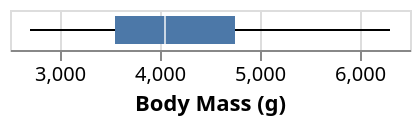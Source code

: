 {"$schema": "https://vega.github.io/schema/vega-lite/v4.json", "description": "A horizontal box plot showing median and lower and upper quartiles of the distribution of body mass of penguins.", "data": {"values": [{"Species": "Adelie", "Island": "Torgersen", "Beak Length (mm)": 39.1, "Beak Depth (mm)": 18.7, "Flipper Length (mm)": 181, "Body Mass (g)": 3750, "Sex": "MALE"}, {"Species": "Adelie", "Island": "Torgersen", "Beak Length (mm)": 39.5, "Beak Depth (mm)": 17.4, "Flipper Length (mm)": 186, "Body Mass (g)": 3800, "Sex": "FEMALE"}, {"Species": "Adelie", "Island": "Torgersen", "Beak Length (mm)": 40.3, "Beak Depth (mm)": 18, "Flipper Length (mm)": 195, "Body Mass (g)": 3250, "Sex": "FEMALE"}, {"Species": "Adelie", "Island": "Torgersen", "Beak Length (mm)": null, "Beak Depth (mm)": null, "Flipper Length (mm)": null, "Body Mass (g)": null, "Sex": null}, {"Species": "Adelie", "Island": "Torgersen", "Beak Length (mm)": 36.7, "Beak Depth (mm)": 19.3, "Flipper Length (mm)": 193, "Body Mass (g)": 3450, "Sex": "FEMALE"}, {"Species": "Adelie", "Island": "Torgersen", "Beak Length (mm)": 39.3, "Beak Depth (mm)": 20.6, "Flipper Length (mm)": 190, "Body Mass (g)": 3650, "Sex": "MALE"}, {"Species": "Adelie", "Island": "Torgersen", "Beak Length (mm)": 38.9, "Beak Depth (mm)": 17.8, "Flipper Length (mm)": 181, "Body Mass (g)": 3625, "Sex": "FEMALE"}, {"Species": "Adelie", "Island": "Torgersen", "Beak Length (mm)": 39.2, "Beak Depth (mm)": 19.6, "Flipper Length (mm)": 195, "Body Mass (g)": 4675, "Sex": "MALE"}, {"Species": "Adelie", "Island": "Torgersen", "Beak Length (mm)": 34.1, "Beak Depth (mm)": 18.1, "Flipper Length (mm)": 193, "Body Mass (g)": 3475, "Sex": null}, {"Species": "Adelie", "Island": "Torgersen", "Beak Length (mm)": 42, "Beak Depth (mm)": 20.2, "Flipper Length (mm)": 190, "Body Mass (g)": 4250, "Sex": null}, {"Species": "Adelie", "Island": "Torgersen", "Beak Length (mm)": 37.8, "Beak Depth (mm)": 17.1, "Flipper Length (mm)": 186, "Body Mass (g)": 3300, "Sex": null}, {"Species": "Adelie", "Island": "Torgersen", "Beak Length (mm)": 37.8, "Beak Depth (mm)": 17.3, "Flipper Length (mm)": 180, "Body Mass (g)": 3700, "Sex": null}, {"Species": "Adelie", "Island": "Torgersen", "Beak Length (mm)": 41.1, "Beak Depth (mm)": 17.6, "Flipper Length (mm)": 182, "Body Mass (g)": 3200, "Sex": "FEMALE"}, {"Species": "Adelie", "Island": "Torgersen", "Beak Length (mm)": 38.6, "Beak Depth (mm)": 21.2, "Flipper Length (mm)": 191, "Body Mass (g)": 3800, "Sex": "MALE"}, {"Species": "Adelie", "Island": "Torgersen", "Beak Length (mm)": 34.6, "Beak Depth (mm)": 21.1, "Flipper Length (mm)": 198, "Body Mass (g)": 4400, "Sex": "MALE"}, {"Species": "Adelie", "Island": "Torgersen", "Beak Length (mm)": 36.6, "Beak Depth (mm)": 17.8, "Flipper Length (mm)": 185, "Body Mass (g)": 3700, "Sex": "FEMALE"}, {"Species": "Adelie", "Island": "Torgersen", "Beak Length (mm)": 38.7, "Beak Depth (mm)": 19, "Flipper Length (mm)": 195, "Body Mass (g)": 3450, "Sex": "FEMALE"}, {"Species": "Adelie", "Island": "Torgersen", "Beak Length (mm)": 42.5, "Beak Depth (mm)": 20.7, "Flipper Length (mm)": 197, "Body Mass (g)": 4500, "Sex": "MALE"}, {"Species": "Adelie", "Island": "Torgersen", "Beak Length (mm)": 34.4, "Beak Depth (mm)": 18.4, "Flipper Length (mm)": 184, "Body Mass (g)": 3325, "Sex": "FEMALE"}, {"Species": "Adelie", "Island": "Torgersen", "Beak Length (mm)": 46, "Beak Depth (mm)": 21.5, "Flipper Length (mm)": 194, "Body Mass (g)": 4200, "Sex": "MALE"}, {"Species": "Adelie", "Island": "Biscoe", "Beak Length (mm)": 37.8, "Beak Depth (mm)": 18.3, "Flipper Length (mm)": 174, "Body Mass (g)": 3400, "Sex": "FEMALE"}, {"Species": "Adelie", "Island": "Biscoe", "Beak Length (mm)": 37.7, "Beak Depth (mm)": 18.7, "Flipper Length (mm)": 180, "Body Mass (g)": 3600, "Sex": "MALE"}, {"Species": "Adelie", "Island": "Biscoe", "Beak Length (mm)": 35.9, "Beak Depth (mm)": 19.2, "Flipper Length (mm)": 189, "Body Mass (g)": 3800, "Sex": "FEMALE"}, {"Species": "Adelie", "Island": "Biscoe", "Beak Length (mm)": 38.2, "Beak Depth (mm)": 18.1, "Flipper Length (mm)": 185, "Body Mass (g)": 3950, "Sex": "MALE"}, {"Species": "Adelie", "Island": "Biscoe", "Beak Length (mm)": 38.8, "Beak Depth (mm)": 17.2, "Flipper Length (mm)": 180, "Body Mass (g)": 3800, "Sex": "MALE"}, {"Species": "Adelie", "Island": "Biscoe", "Beak Length (mm)": 35.3, "Beak Depth (mm)": 18.9, "Flipper Length (mm)": 187, "Body Mass (g)": 3800, "Sex": "FEMALE"}, {"Species": "Adelie", "Island": "Biscoe", "Beak Length (mm)": 40.6, "Beak Depth (mm)": 18.6, "Flipper Length (mm)": 183, "Body Mass (g)": 3550, "Sex": "MALE"}, {"Species": "Adelie", "Island": "Biscoe", "Beak Length (mm)": 40.5, "Beak Depth (mm)": 17.9, "Flipper Length (mm)": 187, "Body Mass (g)": 3200, "Sex": "FEMALE"}, {"Species": "Adelie", "Island": "Biscoe", "Beak Length (mm)": 37.9, "Beak Depth (mm)": 18.6, "Flipper Length (mm)": 172, "Body Mass (g)": 3150, "Sex": "FEMALE"}, {"Species": "Adelie", "Island": "Biscoe", "Beak Length (mm)": 40.5, "Beak Depth (mm)": 18.9, "Flipper Length (mm)": 180, "Body Mass (g)": 3950, "Sex": "MALE"}, {"Species": "Adelie", "Island": "Dream", "Beak Length (mm)": 39.5, "Beak Depth (mm)": 16.7, "Flipper Length (mm)": 178, "Body Mass (g)": 3250, "Sex": "FEMALE"}, {"Species": "Adelie", "Island": "Dream", "Beak Length (mm)": 37.2, "Beak Depth (mm)": 18.1, "Flipper Length (mm)": 178, "Body Mass (g)": 3900, "Sex": "MALE"}, {"Species": "Adelie", "Island": "Dream", "Beak Length (mm)": 39.5, "Beak Depth (mm)": 17.8, "Flipper Length (mm)": 188, "Body Mass (g)": 3300, "Sex": "FEMALE"}, {"Species": "Adelie", "Island": "Dream", "Beak Length (mm)": 40.9, "Beak Depth (mm)": 18.9, "Flipper Length (mm)": 184, "Body Mass (g)": 3900, "Sex": "MALE"}, {"Species": "Adelie", "Island": "Dream", "Beak Length (mm)": 36.4, "Beak Depth (mm)": 17, "Flipper Length (mm)": 195, "Body Mass (g)": 3325, "Sex": "FEMALE"}, {"Species": "Adelie", "Island": "Dream", "Beak Length (mm)": 39.2, "Beak Depth (mm)": 21.1, "Flipper Length (mm)": 196, "Body Mass (g)": 4150, "Sex": "MALE"}, {"Species": "Adelie", "Island": "Dream", "Beak Length (mm)": 38.8, "Beak Depth (mm)": 20, "Flipper Length (mm)": 190, "Body Mass (g)": 3950, "Sex": "MALE"}, {"Species": "Adelie", "Island": "Dream", "Beak Length (mm)": 42.2, "Beak Depth (mm)": 18.5, "Flipper Length (mm)": 180, "Body Mass (g)": 3550, "Sex": "FEMALE"}, {"Species": "Adelie", "Island": "Dream", "Beak Length (mm)": 37.6, "Beak Depth (mm)": 19.3, "Flipper Length (mm)": 181, "Body Mass (g)": 3300, "Sex": "FEMALE"}, {"Species": "Adelie", "Island": "Dream", "Beak Length (mm)": 39.8, "Beak Depth (mm)": 19.1, "Flipper Length (mm)": 184, "Body Mass (g)": 4650, "Sex": "MALE"}, {"Species": "Adelie", "Island": "Dream", "Beak Length (mm)": 36.5, "Beak Depth (mm)": 18, "Flipper Length (mm)": 182, "Body Mass (g)": 3150, "Sex": "FEMALE"}, {"Species": "Adelie", "Island": "Dream", "Beak Length (mm)": 40.8, "Beak Depth (mm)": 18.4, "Flipper Length (mm)": 195, "Body Mass (g)": 3900, "Sex": "MALE"}, {"Species": "Adelie", "Island": "Dream", "Beak Length (mm)": 36, "Beak Depth (mm)": 18.5, "Flipper Length (mm)": 186, "Body Mass (g)": 3100, "Sex": "FEMALE"}, {"Species": "Adelie", "Island": "Dream", "Beak Length (mm)": 44.1, "Beak Depth (mm)": 19.7, "Flipper Length (mm)": 196, "Body Mass (g)": 4400, "Sex": "MALE"}, {"Species": "Adelie", "Island": "Dream", "Beak Length (mm)": 37, "Beak Depth (mm)": 16.9, "Flipper Length (mm)": 185, "Body Mass (g)": 3000, "Sex": "FEMALE"}, {"Species": "Adelie", "Island": "Dream", "Beak Length (mm)": 39.6, "Beak Depth (mm)": 18.8, "Flipper Length (mm)": 190, "Body Mass (g)": 4600, "Sex": "MALE"}, {"Species": "Adelie", "Island": "Dream", "Beak Length (mm)": 41.1, "Beak Depth (mm)": 19, "Flipper Length (mm)": 182, "Body Mass (g)": 3425, "Sex": "MALE"}, {"Species": "Adelie", "Island": "Dream", "Beak Length (mm)": 37.5, "Beak Depth (mm)": 18.9, "Flipper Length (mm)": 179, "Body Mass (g)": 2975, "Sex": null}, {"Species": "Adelie", "Island": "Dream", "Beak Length (mm)": 36, "Beak Depth (mm)": 17.9, "Flipper Length (mm)": 190, "Body Mass (g)": 3450, "Sex": "FEMALE"}, {"Species": "Adelie", "Island": "Dream", "Beak Length (mm)": 42.3, "Beak Depth (mm)": 21.2, "Flipper Length (mm)": 191, "Body Mass (g)": 4150, "Sex": "MALE"}, {"Species": "Adelie", "Island": "Biscoe", "Beak Length (mm)": 39.6, "Beak Depth (mm)": 17.7, "Flipper Length (mm)": 186, "Body Mass (g)": 3500, "Sex": "FEMALE"}, {"Species": "Adelie", "Island": "Biscoe", "Beak Length (mm)": 40.1, "Beak Depth (mm)": 18.9, "Flipper Length (mm)": 188, "Body Mass (g)": 4300, "Sex": "MALE"}, {"Species": "Adelie", "Island": "Biscoe", "Beak Length (mm)": 35, "Beak Depth (mm)": 17.9, "Flipper Length (mm)": 190, "Body Mass (g)": 3450, "Sex": "FEMALE"}, {"Species": "Adelie", "Island": "Biscoe", "Beak Length (mm)": 42, "Beak Depth (mm)": 19.5, "Flipper Length (mm)": 200, "Body Mass (g)": 4050, "Sex": "MALE"}, {"Species": "Adelie", "Island": "Biscoe", "Beak Length (mm)": 34.5, "Beak Depth (mm)": 18.1, "Flipper Length (mm)": 187, "Body Mass (g)": 2900, "Sex": "FEMALE"}, {"Species": "Adelie", "Island": "Biscoe", "Beak Length (mm)": 41.4, "Beak Depth (mm)": 18.6, "Flipper Length (mm)": 191, "Body Mass (g)": 3700, "Sex": "MALE"}, {"Species": "Adelie", "Island": "Biscoe", "Beak Length (mm)": 39, "Beak Depth (mm)": 17.5, "Flipper Length (mm)": 186, "Body Mass (g)": 3550, "Sex": "FEMALE"}, {"Species": "Adelie", "Island": "Biscoe", "Beak Length (mm)": 40.6, "Beak Depth (mm)": 18.8, "Flipper Length (mm)": 193, "Body Mass (g)": 3800, "Sex": "MALE"}, {"Species": "Adelie", "Island": "Biscoe", "Beak Length (mm)": 36.5, "Beak Depth (mm)": 16.6, "Flipper Length (mm)": 181, "Body Mass (g)": 2850, "Sex": "FEMALE"}, {"Species": "Adelie", "Island": "Biscoe", "Beak Length (mm)": 37.6, "Beak Depth (mm)": 19.1, "Flipper Length (mm)": 194, "Body Mass (g)": 3750, "Sex": "MALE"}, {"Species": "Adelie", "Island": "Biscoe", "Beak Length (mm)": 35.7, "Beak Depth (mm)": 16.9, "Flipper Length (mm)": 185, "Body Mass (g)": 3150, "Sex": "FEMALE"}, {"Species": "Adelie", "Island": "Biscoe", "Beak Length (mm)": 41.3, "Beak Depth (mm)": 21.1, "Flipper Length (mm)": 195, "Body Mass (g)": 4400, "Sex": "MALE"}, {"Species": "Adelie", "Island": "Biscoe", "Beak Length (mm)": 37.6, "Beak Depth (mm)": 17, "Flipper Length (mm)": 185, "Body Mass (g)": 3600, "Sex": "FEMALE"}, {"Species": "Adelie", "Island": "Biscoe", "Beak Length (mm)": 41.1, "Beak Depth (mm)": 18.2, "Flipper Length (mm)": 192, "Body Mass (g)": 4050, "Sex": "MALE"}, {"Species": "Adelie", "Island": "Biscoe", "Beak Length (mm)": 36.4, "Beak Depth (mm)": 17.1, "Flipper Length (mm)": 184, "Body Mass (g)": 2850, "Sex": "FEMALE"}, {"Species": "Adelie", "Island": "Biscoe", "Beak Length (mm)": 41.6, "Beak Depth (mm)": 18, "Flipper Length (mm)": 192, "Body Mass (g)": 3950, "Sex": "MALE"}, {"Species": "Adelie", "Island": "Biscoe", "Beak Length (mm)": 35.5, "Beak Depth (mm)": 16.2, "Flipper Length (mm)": 195, "Body Mass (g)": 3350, "Sex": "FEMALE"}, {"Species": "Adelie", "Island": "Biscoe", "Beak Length (mm)": 41.1, "Beak Depth (mm)": 19.1, "Flipper Length (mm)": 188, "Body Mass (g)": 4100, "Sex": "MALE"}, {"Species": "Adelie", "Island": "Torgersen", "Beak Length (mm)": 35.9, "Beak Depth (mm)": 16.6, "Flipper Length (mm)": 190, "Body Mass (g)": 3050, "Sex": "FEMALE"}, {"Species": "Adelie", "Island": "Torgersen", "Beak Length (mm)": 41.8, "Beak Depth (mm)": 19.4, "Flipper Length (mm)": 198, "Body Mass (g)": 4450, "Sex": "MALE"}, {"Species": "Adelie", "Island": "Torgersen", "Beak Length (mm)": 33.5, "Beak Depth (mm)": 19, "Flipper Length (mm)": 190, "Body Mass (g)": 3600, "Sex": "FEMALE"}, {"Species": "Adelie", "Island": "Torgersen", "Beak Length (mm)": 39.7, "Beak Depth (mm)": 18.4, "Flipper Length (mm)": 190, "Body Mass (g)": 3900, "Sex": "MALE"}, {"Species": "Adelie", "Island": "Torgersen", "Beak Length (mm)": 39.6, "Beak Depth (mm)": 17.2, "Flipper Length (mm)": 196, "Body Mass (g)": 3550, "Sex": "FEMALE"}, {"Species": "Adelie", "Island": "Torgersen", "Beak Length (mm)": 45.8, "Beak Depth (mm)": 18.9, "Flipper Length (mm)": 197, "Body Mass (g)": 4150, "Sex": "MALE"}, {"Species": "Adelie", "Island": "Torgersen", "Beak Length (mm)": 35.5, "Beak Depth (mm)": 17.5, "Flipper Length (mm)": 190, "Body Mass (g)": 3700, "Sex": "FEMALE"}, {"Species": "Adelie", "Island": "Torgersen", "Beak Length (mm)": 42.8, "Beak Depth (mm)": 18.5, "Flipper Length (mm)": 195, "Body Mass (g)": 4250, "Sex": "MALE"}, {"Species": "Adelie", "Island": "Torgersen", "Beak Length (mm)": 40.9, "Beak Depth (mm)": 16.8, "Flipper Length (mm)": 191, "Body Mass (g)": 3700, "Sex": "FEMALE"}, {"Species": "Adelie", "Island": "Torgersen", "Beak Length (mm)": 37.2, "Beak Depth (mm)": 19.4, "Flipper Length (mm)": 184, "Body Mass (g)": 3900, "Sex": "MALE"}, {"Species": "Adelie", "Island": "Torgersen", "Beak Length (mm)": 36.2, "Beak Depth (mm)": 16.1, "Flipper Length (mm)": 187, "Body Mass (g)": 3550, "Sex": "FEMALE"}, {"Species": "Adelie", "Island": "Torgersen", "Beak Length (mm)": 42.1, "Beak Depth (mm)": 19.1, "Flipper Length (mm)": 195, "Body Mass (g)": 4000, "Sex": "MALE"}, {"Species": "Adelie", "Island": "Torgersen", "Beak Length (mm)": 34.6, "Beak Depth (mm)": 17.2, "Flipper Length (mm)": 189, "Body Mass (g)": 3200, "Sex": "FEMALE"}, {"Species": "Adelie", "Island": "Torgersen", "Beak Length (mm)": 42.9, "Beak Depth (mm)": 17.6, "Flipper Length (mm)": 196, "Body Mass (g)": 4700, "Sex": "MALE"}, {"Species": "Adelie", "Island": "Torgersen", "Beak Length (mm)": 36.7, "Beak Depth (mm)": 18.8, "Flipper Length (mm)": 187, "Body Mass (g)": 3800, "Sex": "FEMALE"}, {"Species": "Adelie", "Island": "Torgersen", "Beak Length (mm)": 35.1, "Beak Depth (mm)": 19.4, "Flipper Length (mm)": 193, "Body Mass (g)": 4200, "Sex": "MALE"}, {"Species": "Adelie", "Island": "Dream", "Beak Length (mm)": 37.3, "Beak Depth (mm)": 17.8, "Flipper Length (mm)": 191, "Body Mass (g)": 3350, "Sex": "FEMALE"}, {"Species": "Adelie", "Island": "Dream", "Beak Length (mm)": 41.3, "Beak Depth (mm)": 20.3, "Flipper Length (mm)": 194, "Body Mass (g)": 3550, "Sex": "MALE"}, {"Species": "Adelie", "Island": "Dream", "Beak Length (mm)": 36.3, "Beak Depth (mm)": 19.5, "Flipper Length (mm)": 190, "Body Mass (g)": 3800, "Sex": "MALE"}, {"Species": "Adelie", "Island": "Dream", "Beak Length (mm)": 36.9, "Beak Depth (mm)": 18.6, "Flipper Length (mm)": 189, "Body Mass (g)": 3500, "Sex": "FEMALE"}, {"Species": "Adelie", "Island": "Dream", "Beak Length (mm)": 38.3, "Beak Depth (mm)": 19.2, "Flipper Length (mm)": 189, "Body Mass (g)": 3950, "Sex": "MALE"}, {"Species": "Adelie", "Island": "Dream", "Beak Length (mm)": 38.9, "Beak Depth (mm)": 18.8, "Flipper Length (mm)": 190, "Body Mass (g)": 3600, "Sex": "FEMALE"}, {"Species": "Adelie", "Island": "Dream", "Beak Length (mm)": 35.7, "Beak Depth (mm)": 18, "Flipper Length (mm)": 202, "Body Mass (g)": 3550, "Sex": "FEMALE"}, {"Species": "Adelie", "Island": "Dream", "Beak Length (mm)": 41.1, "Beak Depth (mm)": 18.1, "Flipper Length (mm)": 205, "Body Mass (g)": 4300, "Sex": "MALE"}, {"Species": "Adelie", "Island": "Dream", "Beak Length (mm)": 34, "Beak Depth (mm)": 17.1, "Flipper Length (mm)": 185, "Body Mass (g)": 3400, "Sex": "FEMALE"}, {"Species": "Adelie", "Island": "Dream", "Beak Length (mm)": 39.6, "Beak Depth (mm)": 18.1, "Flipper Length (mm)": 186, "Body Mass (g)": 4450, "Sex": "MALE"}, {"Species": "Adelie", "Island": "Dream", "Beak Length (mm)": 36.2, "Beak Depth (mm)": 17.3, "Flipper Length (mm)": 187, "Body Mass (g)": 3300, "Sex": "FEMALE"}, {"Species": "Adelie", "Island": "Dream", "Beak Length (mm)": 40.8, "Beak Depth (mm)": 18.9, "Flipper Length (mm)": 208, "Body Mass (g)": 4300, "Sex": "MALE"}, {"Species": "Adelie", "Island": "Dream", "Beak Length (mm)": 38.1, "Beak Depth (mm)": 18.6, "Flipper Length (mm)": 190, "Body Mass (g)": 3700, "Sex": "FEMALE"}, {"Species": "Adelie", "Island": "Dream", "Beak Length (mm)": 40.3, "Beak Depth (mm)": 18.5, "Flipper Length (mm)": 196, "Body Mass (g)": 4350, "Sex": "MALE"}, {"Species": "Adelie", "Island": "Dream", "Beak Length (mm)": 33.1, "Beak Depth (mm)": 16.1, "Flipper Length (mm)": 178, "Body Mass (g)": 2900, "Sex": "FEMALE"}, {"Species": "Adelie", "Island": "Dream", "Beak Length (mm)": 43.2, "Beak Depth (mm)": 18.5, "Flipper Length (mm)": 192, "Body Mass (g)": 4100, "Sex": "MALE"}, {"Species": "Adelie", "Island": "Biscoe", "Beak Length (mm)": 35, "Beak Depth (mm)": 17.9, "Flipper Length (mm)": 192, "Body Mass (g)": 3725, "Sex": "FEMALE"}, {"Species": "Adelie", "Island": "Biscoe", "Beak Length (mm)": 41, "Beak Depth (mm)": 20, "Flipper Length (mm)": 203, "Body Mass (g)": 4725, "Sex": "MALE"}, {"Species": "Adelie", "Island": "Biscoe", "Beak Length (mm)": 37.7, "Beak Depth (mm)": 16, "Flipper Length (mm)": 183, "Body Mass (g)": 3075, "Sex": "FEMALE"}, {"Species": "Adelie", "Island": "Biscoe", "Beak Length (mm)": 37.8, "Beak Depth (mm)": 20, "Flipper Length (mm)": 190, "Body Mass (g)": 4250, "Sex": "MALE"}, {"Species": "Adelie", "Island": "Biscoe", "Beak Length (mm)": 37.9, "Beak Depth (mm)": 18.6, "Flipper Length (mm)": 193, "Body Mass (g)": 2925, "Sex": "FEMALE"}, {"Species": "Adelie", "Island": "Biscoe", "Beak Length (mm)": 39.7, "Beak Depth (mm)": 18.9, "Flipper Length (mm)": 184, "Body Mass (g)": 3550, "Sex": "MALE"}, {"Species": "Adelie", "Island": "Biscoe", "Beak Length (mm)": 38.6, "Beak Depth (mm)": 17.2, "Flipper Length (mm)": 199, "Body Mass (g)": 3750, "Sex": "FEMALE"}, {"Species": "Adelie", "Island": "Biscoe", "Beak Length (mm)": 38.2, "Beak Depth (mm)": 20, "Flipper Length (mm)": 190, "Body Mass (g)": 3900, "Sex": "MALE"}, {"Species": "Adelie", "Island": "Biscoe", "Beak Length (mm)": 38.1, "Beak Depth (mm)": 17, "Flipper Length (mm)": 181, "Body Mass (g)": 3175, "Sex": "FEMALE"}, {"Species": "Adelie", "Island": "Biscoe", "Beak Length (mm)": 43.2, "Beak Depth (mm)": 19, "Flipper Length (mm)": 197, "Body Mass (g)": 4775, "Sex": "MALE"}, {"Species": "Adelie", "Island": "Biscoe", "Beak Length (mm)": 38.1, "Beak Depth (mm)": 16.5, "Flipper Length (mm)": 198, "Body Mass (g)": 3825, "Sex": "FEMALE"}, {"Species": "Adelie", "Island": "Biscoe", "Beak Length (mm)": 45.6, "Beak Depth (mm)": 20.3, "Flipper Length (mm)": 191, "Body Mass (g)": 4600, "Sex": "MALE"}, {"Species": "Adelie", "Island": "Biscoe", "Beak Length (mm)": 39.7, "Beak Depth (mm)": 17.7, "Flipper Length (mm)": 193, "Body Mass (g)": 3200, "Sex": "FEMALE"}, {"Species": "Adelie", "Island": "Biscoe", "Beak Length (mm)": 42.2, "Beak Depth (mm)": 19.5, "Flipper Length (mm)": 197, "Body Mass (g)": 4275, "Sex": "MALE"}, {"Species": "Adelie", "Island": "Biscoe", "Beak Length (mm)": 39.6, "Beak Depth (mm)": 20.7, "Flipper Length (mm)": 191, "Body Mass (g)": 3900, "Sex": "FEMALE"}, {"Species": "Adelie", "Island": "Biscoe", "Beak Length (mm)": 42.7, "Beak Depth (mm)": 18.3, "Flipper Length (mm)": 196, "Body Mass (g)": 4075, "Sex": "MALE"}, {"Species": "Adelie", "Island": "Torgersen", "Beak Length (mm)": 38.6, "Beak Depth (mm)": 17, "Flipper Length (mm)": 188, "Body Mass (g)": 2900, "Sex": "FEMALE"}, {"Species": "Adelie", "Island": "Torgersen", "Beak Length (mm)": 37.3, "Beak Depth (mm)": 20.5, "Flipper Length (mm)": 199, "Body Mass (g)": 3775, "Sex": "MALE"}, {"Species": "Adelie", "Island": "Torgersen", "Beak Length (mm)": 35.7, "Beak Depth (mm)": 17, "Flipper Length (mm)": 189, "Body Mass (g)": 3350, "Sex": "FEMALE"}, {"Species": "Adelie", "Island": "Torgersen", "Beak Length (mm)": 41.1, "Beak Depth (mm)": 18.6, "Flipper Length (mm)": 189, "Body Mass (g)": 3325, "Sex": "MALE"}, {"Species": "Adelie", "Island": "Torgersen", "Beak Length (mm)": 36.2, "Beak Depth (mm)": 17.2, "Flipper Length (mm)": 187, "Body Mass (g)": 3150, "Sex": "FEMALE"}, {"Species": "Adelie", "Island": "Torgersen", "Beak Length (mm)": 37.7, "Beak Depth (mm)": 19.8, "Flipper Length (mm)": 198, "Body Mass (g)": 3500, "Sex": "MALE"}, {"Species": "Adelie", "Island": "Torgersen", "Beak Length (mm)": 40.2, "Beak Depth (mm)": 17, "Flipper Length (mm)": 176, "Body Mass (g)": 3450, "Sex": "FEMALE"}, {"Species": "Adelie", "Island": "Torgersen", "Beak Length (mm)": 41.4, "Beak Depth (mm)": 18.5, "Flipper Length (mm)": 202, "Body Mass (g)": 3875, "Sex": "MALE"}, {"Species": "Adelie", "Island": "Torgersen", "Beak Length (mm)": 35.2, "Beak Depth (mm)": 15.9, "Flipper Length (mm)": 186, "Body Mass (g)": 3050, "Sex": "FEMALE"}, {"Species": "Adelie", "Island": "Torgersen", "Beak Length (mm)": 40.6, "Beak Depth (mm)": 19, "Flipper Length (mm)": 199, "Body Mass (g)": 4000, "Sex": "MALE"}, {"Species": "Adelie", "Island": "Torgersen", "Beak Length (mm)": 38.8, "Beak Depth (mm)": 17.6, "Flipper Length (mm)": 191, "Body Mass (g)": 3275, "Sex": "FEMALE"}, {"Species": "Adelie", "Island": "Torgersen", "Beak Length (mm)": 41.5, "Beak Depth (mm)": 18.3, "Flipper Length (mm)": 195, "Body Mass (g)": 4300, "Sex": "MALE"}, {"Species": "Adelie", "Island": "Torgersen", "Beak Length (mm)": 39, "Beak Depth (mm)": 17.1, "Flipper Length (mm)": 191, "Body Mass (g)": 3050, "Sex": "FEMALE"}, {"Species": "Adelie", "Island": "Torgersen", "Beak Length (mm)": 44.1, "Beak Depth (mm)": 18, "Flipper Length (mm)": 210, "Body Mass (g)": 4000, "Sex": "MALE"}, {"Species": "Adelie", "Island": "Torgersen", "Beak Length (mm)": 38.5, "Beak Depth (mm)": 17.9, "Flipper Length (mm)": 190, "Body Mass (g)": 3325, "Sex": "FEMALE"}, {"Species": "Adelie", "Island": "Torgersen", "Beak Length (mm)": 43.1, "Beak Depth (mm)": 19.2, "Flipper Length (mm)": 197, "Body Mass (g)": 3500, "Sex": "MALE"}, {"Species": "Adelie", "Island": "Dream", "Beak Length (mm)": 36.8, "Beak Depth (mm)": 18.5, "Flipper Length (mm)": 193, "Body Mass (g)": 3500, "Sex": "FEMALE"}, {"Species": "Adelie", "Island": "Dream", "Beak Length (mm)": 37.5, "Beak Depth (mm)": 18.5, "Flipper Length (mm)": 199, "Body Mass (g)": 4475, "Sex": "MALE"}, {"Species": "Adelie", "Island": "Dream", "Beak Length (mm)": 38.1, "Beak Depth (mm)": 17.6, "Flipper Length (mm)": 187, "Body Mass (g)": 3425, "Sex": "FEMALE"}, {"Species": "Adelie", "Island": "Dream", "Beak Length (mm)": 41.1, "Beak Depth (mm)": 17.5, "Flipper Length (mm)": 190, "Body Mass (g)": 3900, "Sex": "MALE"}, {"Species": "Adelie", "Island": "Dream", "Beak Length (mm)": 35.6, "Beak Depth (mm)": 17.5, "Flipper Length (mm)": 191, "Body Mass (g)": 3175, "Sex": "FEMALE"}, {"Species": "Adelie", "Island": "Dream", "Beak Length (mm)": 40.2, "Beak Depth (mm)": 20.1, "Flipper Length (mm)": 200, "Body Mass (g)": 3975, "Sex": "MALE"}, {"Species": "Adelie", "Island": "Dream", "Beak Length (mm)": 37, "Beak Depth (mm)": 16.5, "Flipper Length (mm)": 185, "Body Mass (g)": 3400, "Sex": "FEMALE"}, {"Species": "Adelie", "Island": "Dream", "Beak Length (mm)": 39.7, "Beak Depth (mm)": 17.9, "Flipper Length (mm)": 193, "Body Mass (g)": 4250, "Sex": "MALE"}, {"Species": "Adelie", "Island": "Dream", "Beak Length (mm)": 40.2, "Beak Depth (mm)": 17.1, "Flipper Length (mm)": 193, "Body Mass (g)": 3400, "Sex": "FEMALE"}, {"Species": "Adelie", "Island": "Dream", "Beak Length (mm)": 40.6, "Beak Depth (mm)": 17.2, "Flipper Length (mm)": 187, "Body Mass (g)": 3475, "Sex": "MALE"}, {"Species": "Adelie", "Island": "Dream", "Beak Length (mm)": 32.1, "Beak Depth (mm)": 15.5, "Flipper Length (mm)": 188, "Body Mass (g)": 3050, "Sex": "FEMALE"}, {"Species": "Adelie", "Island": "Dream", "Beak Length (mm)": 40.7, "Beak Depth (mm)": 17, "Flipper Length (mm)": 190, "Body Mass (g)": 3725, "Sex": "MALE"}, {"Species": "Adelie", "Island": "Dream", "Beak Length (mm)": 37.3, "Beak Depth (mm)": 16.8, "Flipper Length (mm)": 192, "Body Mass (g)": 3000, "Sex": "FEMALE"}, {"Species": "Adelie", "Island": "Dream", "Beak Length (mm)": 39, "Beak Depth (mm)": 18.7, "Flipper Length (mm)": 185, "Body Mass (g)": 3650, "Sex": "MALE"}, {"Species": "Adelie", "Island": "Dream", "Beak Length (mm)": 39.2, "Beak Depth (mm)": 18.6, "Flipper Length (mm)": 190, "Body Mass (g)": 4250, "Sex": "MALE"}, {"Species": "Adelie", "Island": "Dream", "Beak Length (mm)": 36.6, "Beak Depth (mm)": 18.4, "Flipper Length (mm)": 184, "Body Mass (g)": 3475, "Sex": "FEMALE"}, {"Species": "Adelie", "Island": "Dream", "Beak Length (mm)": 36, "Beak Depth (mm)": 17.8, "Flipper Length (mm)": 195, "Body Mass (g)": 3450, "Sex": "FEMALE"}, {"Species": "Adelie", "Island": "Dream", "Beak Length (mm)": 37.8, "Beak Depth (mm)": 18.1, "Flipper Length (mm)": 193, "Body Mass (g)": 3750, "Sex": "MALE"}, {"Species": "Adelie", "Island": "Dream", "Beak Length (mm)": 36, "Beak Depth (mm)": 17.1, "Flipper Length (mm)": 187, "Body Mass (g)": 3700, "Sex": "FEMALE"}, {"Species": "Adelie", "Island": "Dream", "Beak Length (mm)": 41.5, "Beak Depth (mm)": 18.5, "Flipper Length (mm)": 201, "Body Mass (g)": 4000, "Sex": "MALE"}, {"Species": "Chinstrap", "Island": "Dream", "Beak Length (mm)": 46.5, "Beak Depth (mm)": 17.9, "Flipper Length (mm)": 192, "Body Mass (g)": 3500, "Sex": "FEMALE"}, {"Species": "Chinstrap", "Island": "Dream", "Beak Length (mm)": 50, "Beak Depth (mm)": 19.5, "Flipper Length (mm)": 196, "Body Mass (g)": 3900, "Sex": "MALE"}, {"Species": "Chinstrap", "Island": "Dream", "Beak Length (mm)": 51.3, "Beak Depth (mm)": 19.2, "Flipper Length (mm)": 193, "Body Mass (g)": 3650, "Sex": "MALE"}, {"Species": "Chinstrap", "Island": "Dream", "Beak Length (mm)": 45.4, "Beak Depth (mm)": 18.7, "Flipper Length (mm)": 188, "Body Mass (g)": 3525, "Sex": "FEMALE"}, {"Species": "Chinstrap", "Island": "Dream", "Beak Length (mm)": 52.7, "Beak Depth (mm)": 19.8, "Flipper Length (mm)": 197, "Body Mass (g)": 3725, "Sex": "MALE"}, {"Species": "Chinstrap", "Island": "Dream", "Beak Length (mm)": 45.2, "Beak Depth (mm)": 17.8, "Flipper Length (mm)": 198, "Body Mass (g)": 3950, "Sex": "FEMALE"}, {"Species": "Chinstrap", "Island": "Dream", "Beak Length (mm)": 46.1, "Beak Depth (mm)": 18.2, "Flipper Length (mm)": 178, "Body Mass (g)": 3250, "Sex": "FEMALE"}, {"Species": "Chinstrap", "Island": "Dream", "Beak Length (mm)": 51.3, "Beak Depth (mm)": 18.2, "Flipper Length (mm)": 197, "Body Mass (g)": 3750, "Sex": "MALE"}, {"Species": "Chinstrap", "Island": "Dream", "Beak Length (mm)": 46, "Beak Depth (mm)": 18.9, "Flipper Length (mm)": 195, "Body Mass (g)": 4150, "Sex": "FEMALE"}, {"Species": "Chinstrap", "Island": "Dream", "Beak Length (mm)": 51.3, "Beak Depth (mm)": 19.9, "Flipper Length (mm)": 198, "Body Mass (g)": 3700, "Sex": "MALE"}, {"Species": "Chinstrap", "Island": "Dream", "Beak Length (mm)": 46.6, "Beak Depth (mm)": 17.8, "Flipper Length (mm)": 193, "Body Mass (g)": 3800, "Sex": "FEMALE"}, {"Species": "Chinstrap", "Island": "Dream", "Beak Length (mm)": 51.7, "Beak Depth (mm)": 20.3, "Flipper Length (mm)": 194, "Body Mass (g)": 3775, "Sex": "MALE"}, {"Species": "Chinstrap", "Island": "Dream", "Beak Length (mm)": 47, "Beak Depth (mm)": 17.3, "Flipper Length (mm)": 185, "Body Mass (g)": 3700, "Sex": "FEMALE"}, {"Species": "Chinstrap", "Island": "Dream", "Beak Length (mm)": 52, "Beak Depth (mm)": 18.1, "Flipper Length (mm)": 201, "Body Mass (g)": 4050, "Sex": "MALE"}, {"Species": "Chinstrap", "Island": "Dream", "Beak Length (mm)": 45.9, "Beak Depth (mm)": 17.1, "Flipper Length (mm)": 190, "Body Mass (g)": 3575, "Sex": "FEMALE"}, {"Species": "Chinstrap", "Island": "Dream", "Beak Length (mm)": 50.5, "Beak Depth (mm)": 19.6, "Flipper Length (mm)": 201, "Body Mass (g)": 4050, "Sex": "MALE"}, {"Species": "Chinstrap", "Island": "Dream", "Beak Length (mm)": 50.3, "Beak Depth (mm)": 20, "Flipper Length (mm)": 197, "Body Mass (g)": 3300, "Sex": "MALE"}, {"Species": "Chinstrap", "Island": "Dream", "Beak Length (mm)": 58, "Beak Depth (mm)": 17.8, "Flipper Length (mm)": 181, "Body Mass (g)": 3700, "Sex": "FEMALE"}, {"Species": "Chinstrap", "Island": "Dream", "Beak Length (mm)": 46.4, "Beak Depth (mm)": 18.6, "Flipper Length (mm)": 190, "Body Mass (g)": 3450, "Sex": "FEMALE"}, {"Species": "Chinstrap", "Island": "Dream", "Beak Length (mm)": 49.2, "Beak Depth (mm)": 18.2, "Flipper Length (mm)": 195, "Body Mass (g)": 4400, "Sex": "MALE"}, {"Species": "Chinstrap", "Island": "Dream", "Beak Length (mm)": 42.4, "Beak Depth (mm)": 17.3, "Flipper Length (mm)": 181, "Body Mass (g)": 3600, "Sex": "FEMALE"}, {"Species": "Chinstrap", "Island": "Dream", "Beak Length (mm)": 48.5, "Beak Depth (mm)": 17.5, "Flipper Length (mm)": 191, "Body Mass (g)": 3400, "Sex": "MALE"}, {"Species": "Chinstrap", "Island": "Dream", "Beak Length (mm)": 43.2, "Beak Depth (mm)": 16.6, "Flipper Length (mm)": 187, "Body Mass (g)": 2900, "Sex": "FEMALE"}, {"Species": "Chinstrap", "Island": "Dream", "Beak Length (mm)": 50.6, "Beak Depth (mm)": 19.4, "Flipper Length (mm)": 193, "Body Mass (g)": 3800, "Sex": "MALE"}, {"Species": "Chinstrap", "Island": "Dream", "Beak Length (mm)": 46.7, "Beak Depth (mm)": 17.9, "Flipper Length (mm)": 195, "Body Mass (g)": 3300, "Sex": "FEMALE"}, {"Species": "Chinstrap", "Island": "Dream", "Beak Length (mm)": 52, "Beak Depth (mm)": 19, "Flipper Length (mm)": 197, "Body Mass (g)": 4150, "Sex": "MALE"}, {"Species": "Chinstrap", "Island": "Dream", "Beak Length (mm)": 50.5, "Beak Depth (mm)": 18.4, "Flipper Length (mm)": 200, "Body Mass (g)": 3400, "Sex": "FEMALE"}, {"Species": "Chinstrap", "Island": "Dream", "Beak Length (mm)": 49.5, "Beak Depth (mm)": 19, "Flipper Length (mm)": 200, "Body Mass (g)": 3800, "Sex": "MALE"}, {"Species": "Chinstrap", "Island": "Dream", "Beak Length (mm)": 46.4, "Beak Depth (mm)": 17.8, "Flipper Length (mm)": 191, "Body Mass (g)": 3700, "Sex": "FEMALE"}, {"Species": "Chinstrap", "Island": "Dream", "Beak Length (mm)": 52.8, "Beak Depth (mm)": 20, "Flipper Length (mm)": 205, "Body Mass (g)": 4550, "Sex": "MALE"}, {"Species": "Chinstrap", "Island": "Dream", "Beak Length (mm)": 40.9, "Beak Depth (mm)": 16.6, "Flipper Length (mm)": 187, "Body Mass (g)": 3200, "Sex": "FEMALE"}, {"Species": "Chinstrap", "Island": "Dream", "Beak Length (mm)": 54.2, "Beak Depth (mm)": 20.8, "Flipper Length (mm)": 201, "Body Mass (g)": 4300, "Sex": "MALE"}, {"Species": "Chinstrap", "Island": "Dream", "Beak Length (mm)": 42.5, "Beak Depth (mm)": 16.7, "Flipper Length (mm)": 187, "Body Mass (g)": 3350, "Sex": "FEMALE"}, {"Species": "Chinstrap", "Island": "Dream", "Beak Length (mm)": 51, "Beak Depth (mm)": 18.8, "Flipper Length (mm)": 203, "Body Mass (g)": 4100, "Sex": "MALE"}, {"Species": "Chinstrap", "Island": "Dream", "Beak Length (mm)": 49.7, "Beak Depth (mm)": 18.6, "Flipper Length (mm)": 195, "Body Mass (g)": 3600, "Sex": "MALE"}, {"Species": "Chinstrap", "Island": "Dream", "Beak Length (mm)": 47.5, "Beak Depth (mm)": 16.8, "Flipper Length (mm)": 199, "Body Mass (g)": 3900, "Sex": "FEMALE"}, {"Species": "Chinstrap", "Island": "Dream", "Beak Length (mm)": 47.6, "Beak Depth (mm)": 18.3, "Flipper Length (mm)": 195, "Body Mass (g)": 3850, "Sex": "FEMALE"}, {"Species": "Chinstrap", "Island": "Dream", "Beak Length (mm)": 52, "Beak Depth (mm)": 20.7, "Flipper Length (mm)": 210, "Body Mass (g)": 4800, "Sex": "MALE"}, {"Species": "Chinstrap", "Island": "Dream", "Beak Length (mm)": 46.9, "Beak Depth (mm)": 16.6, "Flipper Length (mm)": 192, "Body Mass (g)": 2700, "Sex": "FEMALE"}, {"Species": "Chinstrap", "Island": "Dream", "Beak Length (mm)": 53.5, "Beak Depth (mm)": 19.9, "Flipper Length (mm)": 205, "Body Mass (g)": 4500, "Sex": "MALE"}, {"Species": "Chinstrap", "Island": "Dream", "Beak Length (mm)": 49, "Beak Depth (mm)": 19.5, "Flipper Length (mm)": 210, "Body Mass (g)": 3950, "Sex": "MALE"}, {"Species": "Chinstrap", "Island": "Dream", "Beak Length (mm)": 46.2, "Beak Depth (mm)": 17.5, "Flipper Length (mm)": 187, "Body Mass (g)": 3650, "Sex": "FEMALE"}, {"Species": "Chinstrap", "Island": "Dream", "Beak Length (mm)": 50.9, "Beak Depth (mm)": 19.1, "Flipper Length (mm)": 196, "Body Mass (g)": 3550, "Sex": "MALE"}, {"Species": "Chinstrap", "Island": "Dream", "Beak Length (mm)": 45.5, "Beak Depth (mm)": 17, "Flipper Length (mm)": 196, "Body Mass (g)": 3500, "Sex": "FEMALE"}, {"Species": "Chinstrap", "Island": "Dream", "Beak Length (mm)": 50.9, "Beak Depth (mm)": 17.9, "Flipper Length (mm)": 196, "Body Mass (g)": 3675, "Sex": "FEMALE"}, {"Species": "Chinstrap", "Island": "Dream", "Beak Length (mm)": 50.8, "Beak Depth (mm)": 18.5, "Flipper Length (mm)": 201, "Body Mass (g)": 4450, "Sex": "MALE"}, {"Species": "Chinstrap", "Island": "Dream", "Beak Length (mm)": 50.1, "Beak Depth (mm)": 17.9, "Flipper Length (mm)": 190, "Body Mass (g)": 3400, "Sex": "FEMALE"}, {"Species": "Chinstrap", "Island": "Dream", "Beak Length (mm)": 49, "Beak Depth (mm)": 19.6, "Flipper Length (mm)": 212, "Body Mass (g)": 4300, "Sex": "MALE"}, {"Species": "Chinstrap", "Island": "Dream", "Beak Length (mm)": 51.5, "Beak Depth (mm)": 18.7, "Flipper Length (mm)": 187, "Body Mass (g)": 3250, "Sex": "MALE"}, {"Species": "Chinstrap", "Island": "Dream", "Beak Length (mm)": 49.8, "Beak Depth (mm)": 17.3, "Flipper Length (mm)": 198, "Body Mass (g)": 3675, "Sex": "FEMALE"}, {"Species": "Chinstrap", "Island": "Dream", "Beak Length (mm)": 48.1, "Beak Depth (mm)": 16.4, "Flipper Length (mm)": 199, "Body Mass (g)": 3325, "Sex": "FEMALE"}, {"Species": "Chinstrap", "Island": "Dream", "Beak Length (mm)": 51.4, "Beak Depth (mm)": 19, "Flipper Length (mm)": 201, "Body Mass (g)": 3950, "Sex": "MALE"}, {"Species": "Chinstrap", "Island": "Dream", "Beak Length (mm)": 45.7, "Beak Depth (mm)": 17.3, "Flipper Length (mm)": 193, "Body Mass (g)": 3600, "Sex": "FEMALE"}, {"Species": "Chinstrap", "Island": "Dream", "Beak Length (mm)": 50.7, "Beak Depth (mm)": 19.7, "Flipper Length (mm)": 203, "Body Mass (g)": 4050, "Sex": "MALE"}, {"Species": "Chinstrap", "Island": "Dream", "Beak Length (mm)": 42.5, "Beak Depth (mm)": 17.3, "Flipper Length (mm)": 187, "Body Mass (g)": 3350, "Sex": "FEMALE"}, {"Species": "Chinstrap", "Island": "Dream", "Beak Length (mm)": 52.2, "Beak Depth (mm)": 18.8, "Flipper Length (mm)": 197, "Body Mass (g)": 3450, "Sex": "MALE"}, {"Species": "Chinstrap", "Island": "Dream", "Beak Length (mm)": 45.2, "Beak Depth (mm)": 16.6, "Flipper Length (mm)": 191, "Body Mass (g)": 3250, "Sex": "FEMALE"}, {"Species": "Chinstrap", "Island": "Dream", "Beak Length (mm)": 49.3, "Beak Depth (mm)": 19.9, "Flipper Length (mm)": 203, "Body Mass (g)": 4050, "Sex": "MALE"}, {"Species": "Chinstrap", "Island": "Dream", "Beak Length (mm)": 50.2, "Beak Depth (mm)": 18.8, "Flipper Length (mm)": 202, "Body Mass (g)": 3800, "Sex": "MALE"}, {"Species": "Chinstrap", "Island": "Dream", "Beak Length (mm)": 45.6, "Beak Depth (mm)": 19.4, "Flipper Length (mm)": 194, "Body Mass (g)": 3525, "Sex": "FEMALE"}, {"Species": "Chinstrap", "Island": "Dream", "Beak Length (mm)": 51.9, "Beak Depth (mm)": 19.5, "Flipper Length (mm)": 206, "Body Mass (g)": 3950, "Sex": "MALE"}, {"Species": "Chinstrap", "Island": "Dream", "Beak Length (mm)": 46.8, "Beak Depth (mm)": 16.5, "Flipper Length (mm)": 189, "Body Mass (g)": 3650, "Sex": "FEMALE"}, {"Species": "Chinstrap", "Island": "Dream", "Beak Length (mm)": 45.7, "Beak Depth (mm)": 17, "Flipper Length (mm)": 195, "Body Mass (g)": 3650, "Sex": "FEMALE"}, {"Species": "Chinstrap", "Island": "Dream", "Beak Length (mm)": 55.8, "Beak Depth (mm)": 19.8, "Flipper Length (mm)": 207, "Body Mass (g)": 4000, "Sex": "MALE"}, {"Species": "Chinstrap", "Island": "Dream", "Beak Length (mm)": 43.5, "Beak Depth (mm)": 18.1, "Flipper Length (mm)": 202, "Body Mass (g)": 3400, "Sex": "FEMALE"}, {"Species": "Chinstrap", "Island": "Dream", "Beak Length (mm)": 49.6, "Beak Depth (mm)": 18.2, "Flipper Length (mm)": 193, "Body Mass (g)": 3775, "Sex": "MALE"}, {"Species": "Chinstrap", "Island": "Dream", "Beak Length (mm)": 50.8, "Beak Depth (mm)": 19, "Flipper Length (mm)": 210, "Body Mass (g)": 4100, "Sex": "MALE"}, {"Species": "Chinstrap", "Island": "Dream", "Beak Length (mm)": 50.2, "Beak Depth (mm)": 18.7, "Flipper Length (mm)": 198, "Body Mass (g)": 3775, "Sex": "FEMALE"}, {"Species": "Gentoo", "Island": "Biscoe", "Beak Length (mm)": 46.1, "Beak Depth (mm)": 13.2, "Flipper Length (mm)": 211, "Body Mass (g)": 4500, "Sex": "FEMALE"}, {"Species": "Gentoo", "Island": "Biscoe", "Beak Length (mm)": 50, "Beak Depth (mm)": 16.3, "Flipper Length (mm)": 230, "Body Mass (g)": 5700, "Sex": "MALE"}, {"Species": "Gentoo", "Island": "Biscoe", "Beak Length (mm)": 48.7, "Beak Depth (mm)": 14.1, "Flipper Length (mm)": 210, "Body Mass (g)": 4450, "Sex": "FEMALE"}, {"Species": "Gentoo", "Island": "Biscoe", "Beak Length (mm)": 50, "Beak Depth (mm)": 15.2, "Flipper Length (mm)": 218, "Body Mass (g)": 5700, "Sex": "MALE"}, {"Species": "Gentoo", "Island": "Biscoe", "Beak Length (mm)": 47.6, "Beak Depth (mm)": 14.5, "Flipper Length (mm)": 215, "Body Mass (g)": 5400, "Sex": "MALE"}, {"Species": "Gentoo", "Island": "Biscoe", "Beak Length (mm)": 46.5, "Beak Depth (mm)": 13.5, "Flipper Length (mm)": 210, "Body Mass (g)": 4550, "Sex": "FEMALE"}, {"Species": "Gentoo", "Island": "Biscoe", "Beak Length (mm)": 45.4, "Beak Depth (mm)": 14.6, "Flipper Length (mm)": 211, "Body Mass (g)": 4800, "Sex": "FEMALE"}, {"Species": "Gentoo", "Island": "Biscoe", "Beak Length (mm)": 46.7, "Beak Depth (mm)": 15.3, "Flipper Length (mm)": 219, "Body Mass (g)": 5200, "Sex": "MALE"}, {"Species": "Gentoo", "Island": "Biscoe", "Beak Length (mm)": 43.3, "Beak Depth (mm)": 13.4, "Flipper Length (mm)": 209, "Body Mass (g)": 4400, "Sex": "FEMALE"}, {"Species": "Gentoo", "Island": "Biscoe", "Beak Length (mm)": 46.8, "Beak Depth (mm)": 15.4, "Flipper Length (mm)": 215, "Body Mass (g)": 5150, "Sex": "MALE"}, {"Species": "Gentoo", "Island": "Biscoe", "Beak Length (mm)": 40.9, "Beak Depth (mm)": 13.7, "Flipper Length (mm)": 214, "Body Mass (g)": 4650, "Sex": "FEMALE"}, {"Species": "Gentoo", "Island": "Biscoe", "Beak Length (mm)": 49, "Beak Depth (mm)": 16.1, "Flipper Length (mm)": 216, "Body Mass (g)": 5550, "Sex": "MALE"}, {"Species": "Gentoo", "Island": "Biscoe", "Beak Length (mm)": 45.5, "Beak Depth (mm)": 13.7, "Flipper Length (mm)": 214, "Body Mass (g)": 4650, "Sex": "FEMALE"}, {"Species": "Gentoo", "Island": "Biscoe", "Beak Length (mm)": 48.4, "Beak Depth (mm)": 14.6, "Flipper Length (mm)": 213, "Body Mass (g)": 5850, "Sex": "MALE"}, {"Species": "Gentoo", "Island": "Biscoe", "Beak Length (mm)": 45.8, "Beak Depth (mm)": 14.6, "Flipper Length (mm)": 210, "Body Mass (g)": 4200, "Sex": "FEMALE"}, {"Species": "Gentoo", "Island": "Biscoe", "Beak Length (mm)": 49.3, "Beak Depth (mm)": 15.7, "Flipper Length (mm)": 217, "Body Mass (g)": 5850, "Sex": "MALE"}, {"Species": "Gentoo", "Island": "Biscoe", "Beak Length (mm)": 42, "Beak Depth (mm)": 13.5, "Flipper Length (mm)": 210, "Body Mass (g)": 4150, "Sex": "FEMALE"}, {"Species": "Gentoo", "Island": "Biscoe", "Beak Length (mm)": 49.2, "Beak Depth (mm)": 15.2, "Flipper Length (mm)": 221, "Body Mass (g)": 6300, "Sex": "MALE"}, {"Species": "Gentoo", "Island": "Biscoe", "Beak Length (mm)": 46.2, "Beak Depth (mm)": 14.5, "Flipper Length (mm)": 209, "Body Mass (g)": 4800, "Sex": "FEMALE"}, {"Species": "Gentoo", "Island": "Biscoe", "Beak Length (mm)": 48.7, "Beak Depth (mm)": 15.1, "Flipper Length (mm)": 222, "Body Mass (g)": 5350, "Sex": "MALE"}, {"Species": "Gentoo", "Island": "Biscoe", "Beak Length (mm)": 50.2, "Beak Depth (mm)": 14.3, "Flipper Length (mm)": 218, "Body Mass (g)": 5700, "Sex": "MALE"}, {"Species": "Gentoo", "Island": "Biscoe", "Beak Length (mm)": 45.1, "Beak Depth (mm)": 14.5, "Flipper Length (mm)": 215, "Body Mass (g)": 5000, "Sex": "FEMALE"}, {"Species": "Gentoo", "Island": "Biscoe", "Beak Length (mm)": 46.5, "Beak Depth (mm)": 14.5, "Flipper Length (mm)": 213, "Body Mass (g)": 4400, "Sex": "FEMALE"}, {"Species": "Gentoo", "Island": "Biscoe", "Beak Length (mm)": 46.3, "Beak Depth (mm)": 15.8, "Flipper Length (mm)": 215, "Body Mass (g)": 5050, "Sex": "MALE"}, {"Species": "Gentoo", "Island": "Biscoe", "Beak Length (mm)": 42.9, "Beak Depth (mm)": 13.1, "Flipper Length (mm)": 215, "Body Mass (g)": 5000, "Sex": "FEMALE"}, {"Species": "Gentoo", "Island": "Biscoe", "Beak Length (mm)": 46.1, "Beak Depth (mm)": 15.1, "Flipper Length (mm)": 215, "Body Mass (g)": 5100, "Sex": "MALE"}, {"Species": "Gentoo", "Island": "Biscoe", "Beak Length (mm)": 44.5, "Beak Depth (mm)": 14.3, "Flipper Length (mm)": 216, "Body Mass (g)": 4100, "Sex": null}, {"Species": "Gentoo", "Island": "Biscoe", "Beak Length (mm)": 47.8, "Beak Depth (mm)": 15, "Flipper Length (mm)": 215, "Body Mass (g)": 5650, "Sex": "MALE"}, {"Species": "Gentoo", "Island": "Biscoe", "Beak Length (mm)": 48.2, "Beak Depth (mm)": 14.3, "Flipper Length (mm)": 210, "Body Mass (g)": 4600, "Sex": "FEMALE"}, {"Species": "Gentoo", "Island": "Biscoe", "Beak Length (mm)": 50, "Beak Depth (mm)": 15.3, "Flipper Length (mm)": 220, "Body Mass (g)": 5550, "Sex": "MALE"}, {"Species": "Gentoo", "Island": "Biscoe", "Beak Length (mm)": 47.3, "Beak Depth (mm)": 15.3, "Flipper Length (mm)": 222, "Body Mass (g)": 5250, "Sex": "MALE"}, {"Species": "Gentoo", "Island": "Biscoe", "Beak Length (mm)": 42.8, "Beak Depth (mm)": 14.2, "Flipper Length (mm)": 209, "Body Mass (g)": 4700, "Sex": "FEMALE"}, {"Species": "Gentoo", "Island": "Biscoe", "Beak Length (mm)": 45.1, "Beak Depth (mm)": 14.5, "Flipper Length (mm)": 207, "Body Mass (g)": 5050, "Sex": "FEMALE"}, {"Species": "Gentoo", "Island": "Biscoe", "Beak Length (mm)": 59.6, "Beak Depth (mm)": 17, "Flipper Length (mm)": 230, "Body Mass (g)": 6050, "Sex": "MALE"}, {"Species": "Gentoo", "Island": "Biscoe", "Beak Length (mm)": 49.1, "Beak Depth (mm)": 14.8, "Flipper Length (mm)": 220, "Body Mass (g)": 5150, "Sex": "FEMALE"}, {"Species": "Gentoo", "Island": "Biscoe", "Beak Length (mm)": 48.4, "Beak Depth (mm)": 16.3, "Flipper Length (mm)": 220, "Body Mass (g)": 5400, "Sex": "MALE"}, {"Species": "Gentoo", "Island": "Biscoe", "Beak Length (mm)": 42.6, "Beak Depth (mm)": 13.7, "Flipper Length (mm)": 213, "Body Mass (g)": 4950, "Sex": "FEMALE"}, {"Species": "Gentoo", "Island": "Biscoe", "Beak Length (mm)": 44.4, "Beak Depth (mm)": 17.3, "Flipper Length (mm)": 219, "Body Mass (g)": 5250, "Sex": "MALE"}, {"Species": "Gentoo", "Island": "Biscoe", "Beak Length (mm)": 44, "Beak Depth (mm)": 13.6, "Flipper Length (mm)": 208, "Body Mass (g)": 4350, "Sex": "FEMALE"}, {"Species": "Gentoo", "Island": "Biscoe", "Beak Length (mm)": 48.7, "Beak Depth (mm)": 15.7, "Flipper Length (mm)": 208, "Body Mass (g)": 5350, "Sex": "MALE"}, {"Species": "Gentoo", "Island": "Biscoe", "Beak Length (mm)": 42.7, "Beak Depth (mm)": 13.7, "Flipper Length (mm)": 208, "Body Mass (g)": 3950, "Sex": "FEMALE"}, {"Species": "Gentoo", "Island": "Biscoe", "Beak Length (mm)": 49.6, "Beak Depth (mm)": 16, "Flipper Length (mm)": 225, "Body Mass (g)": 5700, "Sex": "MALE"}, {"Species": "Gentoo", "Island": "Biscoe", "Beak Length (mm)": 45.3, "Beak Depth (mm)": 13.7, "Flipper Length (mm)": 210, "Body Mass (g)": 4300, "Sex": "FEMALE"}, {"Species": "Gentoo", "Island": "Biscoe", "Beak Length (mm)": 49.6, "Beak Depth (mm)": 15, "Flipper Length (mm)": 216, "Body Mass (g)": 4750, "Sex": "MALE"}, {"Species": "Gentoo", "Island": "Biscoe", "Beak Length (mm)": 50.5, "Beak Depth (mm)": 15.9, "Flipper Length (mm)": 222, "Body Mass (g)": 5550, "Sex": "MALE"}, {"Species": "Gentoo", "Island": "Biscoe", "Beak Length (mm)": 43.6, "Beak Depth (mm)": 13.9, "Flipper Length (mm)": 217, "Body Mass (g)": 4900, "Sex": "FEMALE"}, {"Species": "Gentoo", "Island": "Biscoe", "Beak Length (mm)": 45.5, "Beak Depth (mm)": 13.9, "Flipper Length (mm)": 210, "Body Mass (g)": 4200, "Sex": "FEMALE"}, {"Species": "Gentoo", "Island": "Biscoe", "Beak Length (mm)": 50.5, "Beak Depth (mm)": 15.9, "Flipper Length (mm)": 225, "Body Mass (g)": 5400, "Sex": "MALE"}, {"Species": "Gentoo", "Island": "Biscoe", "Beak Length (mm)": 44.9, "Beak Depth (mm)": 13.3, "Flipper Length (mm)": 213, "Body Mass (g)": 5100, "Sex": "FEMALE"}, {"Species": "Gentoo", "Island": "Biscoe", "Beak Length (mm)": 45.2, "Beak Depth (mm)": 15.8, "Flipper Length (mm)": 215, "Body Mass (g)": 5300, "Sex": "MALE"}, {"Species": "Gentoo", "Island": "Biscoe", "Beak Length (mm)": 46.6, "Beak Depth (mm)": 14.2, "Flipper Length (mm)": 210, "Body Mass (g)": 4850, "Sex": "FEMALE"}, {"Species": "Gentoo", "Island": "Biscoe", "Beak Length (mm)": 48.5, "Beak Depth (mm)": 14.1, "Flipper Length (mm)": 220, "Body Mass (g)": 5300, "Sex": "MALE"}, {"Species": "Gentoo", "Island": "Biscoe", "Beak Length (mm)": 45.1, "Beak Depth (mm)": 14.4, "Flipper Length (mm)": 210, "Body Mass (g)": 4400, "Sex": "FEMALE"}, {"Species": "Gentoo", "Island": "Biscoe", "Beak Length (mm)": 50.1, "Beak Depth (mm)": 15, "Flipper Length (mm)": 225, "Body Mass (g)": 5000, "Sex": "MALE"}, {"Species": "Gentoo", "Island": "Biscoe", "Beak Length (mm)": 46.5, "Beak Depth (mm)": 14.4, "Flipper Length (mm)": 217, "Body Mass (g)": 4900, "Sex": "FEMALE"}, {"Species": "Gentoo", "Island": "Biscoe", "Beak Length (mm)": 45, "Beak Depth (mm)": 15.4, "Flipper Length (mm)": 220, "Body Mass (g)": 5050, "Sex": "MALE"}, {"Species": "Gentoo", "Island": "Biscoe", "Beak Length (mm)": 43.8, "Beak Depth (mm)": 13.9, "Flipper Length (mm)": 208, "Body Mass (g)": 4300, "Sex": "FEMALE"}, {"Species": "Gentoo", "Island": "Biscoe", "Beak Length (mm)": 45.5, "Beak Depth (mm)": 15, "Flipper Length (mm)": 220, "Body Mass (g)": 5000, "Sex": "MALE"}, {"Species": "Gentoo", "Island": "Biscoe", "Beak Length (mm)": 43.2, "Beak Depth (mm)": 14.5, "Flipper Length (mm)": 208, "Body Mass (g)": 4450, "Sex": "FEMALE"}, {"Species": "Gentoo", "Island": "Biscoe", "Beak Length (mm)": 50.4, "Beak Depth (mm)": 15.3, "Flipper Length (mm)": 224, "Body Mass (g)": 5550, "Sex": "MALE"}, {"Species": "Gentoo", "Island": "Biscoe", "Beak Length (mm)": 45.3, "Beak Depth (mm)": 13.8, "Flipper Length (mm)": 208, "Body Mass (g)": 4200, "Sex": "FEMALE"}, {"Species": "Gentoo", "Island": "Biscoe", "Beak Length (mm)": 46.2, "Beak Depth (mm)": 14.9, "Flipper Length (mm)": 221, "Body Mass (g)": 5300, "Sex": "MALE"}, {"Species": "Gentoo", "Island": "Biscoe", "Beak Length (mm)": 45.7, "Beak Depth (mm)": 13.9, "Flipper Length (mm)": 214, "Body Mass (g)": 4400, "Sex": "FEMALE"}, {"Species": "Gentoo", "Island": "Biscoe", "Beak Length (mm)": 54.3, "Beak Depth (mm)": 15.7, "Flipper Length (mm)": 231, "Body Mass (g)": 5650, "Sex": "MALE"}, {"Species": "Gentoo", "Island": "Biscoe", "Beak Length (mm)": 45.8, "Beak Depth (mm)": 14.2, "Flipper Length (mm)": 219, "Body Mass (g)": 4700, "Sex": "FEMALE"}, {"Species": "Gentoo", "Island": "Biscoe", "Beak Length (mm)": 49.8, "Beak Depth (mm)": 16.8, "Flipper Length (mm)": 230, "Body Mass (g)": 5700, "Sex": "MALE"}, {"Species": "Gentoo", "Island": "Biscoe", "Beak Length (mm)": 46.2, "Beak Depth (mm)": 14.4, "Flipper Length (mm)": 214, "Body Mass (g)": 4650, "Sex": null}, {"Species": "Gentoo", "Island": "Biscoe", "Beak Length (mm)": 49.5, "Beak Depth (mm)": 16.2, "Flipper Length (mm)": 229, "Body Mass (g)": 5800, "Sex": "MALE"}, {"Species": "Gentoo", "Island": "Biscoe", "Beak Length (mm)": 43.5, "Beak Depth (mm)": 14.2, "Flipper Length (mm)": 220, "Body Mass (g)": 4700, "Sex": "FEMALE"}, {"Species": "Gentoo", "Island": "Biscoe", "Beak Length (mm)": 50.7, "Beak Depth (mm)": 15, "Flipper Length (mm)": 223, "Body Mass (g)": 5550, "Sex": "MALE"}, {"Species": "Gentoo", "Island": "Biscoe", "Beak Length (mm)": 47.7, "Beak Depth (mm)": 15, "Flipper Length (mm)": 216, "Body Mass (g)": 4750, "Sex": "FEMALE"}, {"Species": "Gentoo", "Island": "Biscoe", "Beak Length (mm)": 46.4, "Beak Depth (mm)": 15.6, "Flipper Length (mm)": 221, "Body Mass (g)": 5000, "Sex": "MALE"}, {"Species": "Gentoo", "Island": "Biscoe", "Beak Length (mm)": 48.2, "Beak Depth (mm)": 15.6, "Flipper Length (mm)": 221, "Body Mass (g)": 5100, "Sex": "MALE"}, {"Species": "Gentoo", "Island": "Biscoe", "Beak Length (mm)": 46.5, "Beak Depth (mm)": 14.8, "Flipper Length (mm)": 217, "Body Mass (g)": 5200, "Sex": "FEMALE"}, {"Species": "Gentoo", "Island": "Biscoe", "Beak Length (mm)": 46.4, "Beak Depth (mm)": 15, "Flipper Length (mm)": 216, "Body Mass (g)": 4700, "Sex": "FEMALE"}, {"Species": "Gentoo", "Island": "Biscoe", "Beak Length (mm)": 48.6, "Beak Depth (mm)": 16, "Flipper Length (mm)": 230, "Body Mass (g)": 5800, "Sex": "MALE"}, {"Species": "Gentoo", "Island": "Biscoe", "Beak Length (mm)": 47.5, "Beak Depth (mm)": 14.2, "Flipper Length (mm)": 209, "Body Mass (g)": 4600, "Sex": "FEMALE"}, {"Species": "Gentoo", "Island": "Biscoe", "Beak Length (mm)": 51.1, "Beak Depth (mm)": 16.3, "Flipper Length (mm)": 220, "Body Mass (g)": 6000, "Sex": "MALE"}, {"Species": "Gentoo", "Island": "Biscoe", "Beak Length (mm)": 45.2, "Beak Depth (mm)": 13.8, "Flipper Length (mm)": 215, "Body Mass (g)": 4750, "Sex": "FEMALE"}, {"Species": "Gentoo", "Island": "Biscoe", "Beak Length (mm)": 45.2, "Beak Depth (mm)": 16.4, "Flipper Length (mm)": 223, "Body Mass (g)": 5950, "Sex": "MALE"}, {"Species": "Gentoo", "Island": "Biscoe", "Beak Length (mm)": 49.1, "Beak Depth (mm)": 14.5, "Flipper Length (mm)": 212, "Body Mass (g)": 4625, "Sex": "FEMALE"}, {"Species": "Gentoo", "Island": "Biscoe", "Beak Length (mm)": 52.5, "Beak Depth (mm)": 15.6, "Flipper Length (mm)": 221, "Body Mass (g)": 5450, "Sex": "MALE"}, {"Species": "Gentoo", "Island": "Biscoe", "Beak Length (mm)": 47.4, "Beak Depth (mm)": 14.6, "Flipper Length (mm)": 212, "Body Mass (g)": 4725, "Sex": "FEMALE"}, {"Species": "Gentoo", "Island": "Biscoe", "Beak Length (mm)": 50, "Beak Depth (mm)": 15.9, "Flipper Length (mm)": 224, "Body Mass (g)": 5350, "Sex": "MALE"}, {"Species": "Gentoo", "Island": "Biscoe", "Beak Length (mm)": 44.9, "Beak Depth (mm)": 13.8, "Flipper Length (mm)": 212, "Body Mass (g)": 4750, "Sex": "FEMALE"}, {"Species": "Gentoo", "Island": "Biscoe", "Beak Length (mm)": 50.8, "Beak Depth (mm)": 17.3, "Flipper Length (mm)": 228, "Body Mass (g)": 5600, "Sex": "MALE"}, {"Species": "Gentoo", "Island": "Biscoe", "Beak Length (mm)": 43.4, "Beak Depth (mm)": 14.4, "Flipper Length (mm)": 218, "Body Mass (g)": 4600, "Sex": "FEMALE"}, {"Species": "Gentoo", "Island": "Biscoe", "Beak Length (mm)": 51.3, "Beak Depth (mm)": 14.2, "Flipper Length (mm)": 218, "Body Mass (g)": 5300, "Sex": "MALE"}, {"Species": "Gentoo", "Island": "Biscoe", "Beak Length (mm)": 47.5, "Beak Depth (mm)": 14, "Flipper Length (mm)": 212, "Body Mass (g)": 4875, "Sex": "FEMALE"}, {"Species": "Gentoo", "Island": "Biscoe", "Beak Length (mm)": 52.1, "Beak Depth (mm)": 17, "Flipper Length (mm)": 230, "Body Mass (g)": 5550, "Sex": "MALE"}, {"Species": "Gentoo", "Island": "Biscoe", "Beak Length (mm)": 47.5, "Beak Depth (mm)": 15, "Flipper Length (mm)": 218, "Body Mass (g)": 4950, "Sex": "FEMALE"}, {"Species": "Gentoo", "Island": "Biscoe", "Beak Length (mm)": 52.2, "Beak Depth (mm)": 17.1, "Flipper Length (mm)": 228, "Body Mass (g)": 5400, "Sex": "MALE"}, {"Species": "Gentoo", "Island": "Biscoe", "Beak Length (mm)": 45.5, "Beak Depth (mm)": 14.5, "Flipper Length (mm)": 212, "Body Mass (g)": 4750, "Sex": "FEMALE"}, {"Species": "Gentoo", "Island": "Biscoe", "Beak Length (mm)": 49.5, "Beak Depth (mm)": 16.1, "Flipper Length (mm)": 224, "Body Mass (g)": 5650, "Sex": "MALE"}, {"Species": "Gentoo", "Island": "Biscoe", "Beak Length (mm)": 44.5, "Beak Depth (mm)": 14.7, "Flipper Length (mm)": 214, "Body Mass (g)": 4850, "Sex": "FEMALE"}, {"Species": "Gentoo", "Island": "Biscoe", "Beak Length (mm)": 50.8, "Beak Depth (mm)": 15.7, "Flipper Length (mm)": 226, "Body Mass (g)": 5200, "Sex": "MALE"}, {"Species": "Gentoo", "Island": "Biscoe", "Beak Length (mm)": 49.4, "Beak Depth (mm)": 15.8, "Flipper Length (mm)": 216, "Body Mass (g)": 4925, "Sex": "MALE"}, {"Species": "Gentoo", "Island": "Biscoe", "Beak Length (mm)": 46.9, "Beak Depth (mm)": 14.6, "Flipper Length (mm)": 222, "Body Mass (g)": 4875, "Sex": "FEMALE"}, {"Species": "Gentoo", "Island": "Biscoe", "Beak Length (mm)": 48.4, "Beak Depth (mm)": 14.4, "Flipper Length (mm)": 203, "Body Mass (g)": 4625, "Sex": "FEMALE"}, {"Species": "Gentoo", "Island": "Biscoe", "Beak Length (mm)": 51.1, "Beak Depth (mm)": 16.5, "Flipper Length (mm)": 225, "Body Mass (g)": 5250, "Sex": "MALE"}, {"Species": "Gentoo", "Island": "Biscoe", "Beak Length (mm)": 48.5, "Beak Depth (mm)": 15, "Flipper Length (mm)": 219, "Body Mass (g)": 4850, "Sex": "FEMALE"}, {"Species": "Gentoo", "Island": "Biscoe", "Beak Length (mm)": 55.9, "Beak Depth (mm)": 17, "Flipper Length (mm)": 228, "Body Mass (g)": 5600, "Sex": "MALE"}, {"Species": "Gentoo", "Island": "Biscoe", "Beak Length (mm)": 47.2, "Beak Depth (mm)": 15.5, "Flipper Length (mm)": 215, "Body Mass (g)": 4975, "Sex": "FEMALE"}, {"Species": "Gentoo", "Island": "Biscoe", "Beak Length (mm)": 49.1, "Beak Depth (mm)": 15, "Flipper Length (mm)": 228, "Body Mass (g)": 5500, "Sex": "MALE"}, {"Species": "Gentoo", "Island": "Biscoe", "Beak Length (mm)": 47.3, "Beak Depth (mm)": 13.8, "Flipper Length (mm)": 216, "Body Mass (g)": 4725, "Sex": null}, {"Species": "Gentoo", "Island": "Biscoe", "Beak Length (mm)": 46.8, "Beak Depth (mm)": 16.1, "Flipper Length (mm)": 215, "Body Mass (g)": 5500, "Sex": "MALE"}, {"Species": "Gentoo", "Island": "Biscoe", "Beak Length (mm)": 41.7, "Beak Depth (mm)": 14.7, "Flipper Length (mm)": 210, "Body Mass (g)": 4700, "Sex": "FEMALE"}, {"Species": "Gentoo", "Island": "Biscoe", "Beak Length (mm)": 53.4, "Beak Depth (mm)": 15.8, "Flipper Length (mm)": 219, "Body Mass (g)": 5500, "Sex": "MALE"}, {"Species": "Gentoo", "Island": "Biscoe", "Beak Length (mm)": 43.3, "Beak Depth (mm)": 14, "Flipper Length (mm)": 208, "Body Mass (g)": 4575, "Sex": "FEMALE"}, {"Species": "Gentoo", "Island": "Biscoe", "Beak Length (mm)": 48.1, "Beak Depth (mm)": 15.1, "Flipper Length (mm)": 209, "Body Mass (g)": 5500, "Sex": "MALE"}, {"Species": "Gentoo", "Island": "Biscoe", "Beak Length (mm)": 50.5, "Beak Depth (mm)": 15.2, "Flipper Length (mm)": 216, "Body Mass (g)": 5000, "Sex": "FEMALE"}, {"Species": "Gentoo", "Island": "Biscoe", "Beak Length (mm)": 49.8, "Beak Depth (mm)": 15.9, "Flipper Length (mm)": 229, "Body Mass (g)": 5950, "Sex": "MALE"}, {"Species": "Gentoo", "Island": "Biscoe", "Beak Length (mm)": 43.5, "Beak Depth (mm)": 15.2, "Flipper Length (mm)": 213, "Body Mass (g)": 4650, "Sex": "FEMALE"}, {"Species": "Gentoo", "Island": "Biscoe", "Beak Length (mm)": 51.5, "Beak Depth (mm)": 16.3, "Flipper Length (mm)": 230, "Body Mass (g)": 5500, "Sex": "MALE"}, {"Species": "Gentoo", "Island": "Biscoe", "Beak Length (mm)": 46.2, "Beak Depth (mm)": 14.1, "Flipper Length (mm)": 217, "Body Mass (g)": 4375, "Sex": "FEMALE"}, {"Species": "Gentoo", "Island": "Biscoe", "Beak Length (mm)": 55.1, "Beak Depth (mm)": 16, "Flipper Length (mm)": 230, "Body Mass (g)": 5850, "Sex": "MALE"}, {"Species": "Gentoo", "Island": "Biscoe", "Beak Length (mm)": 44.5, "Beak Depth (mm)": 15.7, "Flipper Length (mm)": 217, "Body Mass (g)": 4875, "Sex": "."}, {"Species": "Gentoo", "Island": "Biscoe", "Beak Length (mm)": 48.8, "Beak Depth (mm)": 16.2, "Flipper Length (mm)": 222, "Body Mass (g)": 6000, "Sex": "MALE"}, {"Species": "Gentoo", "Island": "Biscoe", "Beak Length (mm)": 47.2, "Beak Depth (mm)": 13.7, "Flipper Length (mm)": 214, "Body Mass (g)": 4925, "Sex": "FEMALE"}, {"Species": "Gentoo", "Island": "Biscoe", "Beak Length (mm)": null, "Beak Depth (mm)": null, "Flipper Length (mm)": null, "Body Mass (g)": null, "Sex": null}, {"Species": "Gentoo", "Island": "Biscoe", "Beak Length (mm)": 46.8, "Beak Depth (mm)": 14.3, "Flipper Length (mm)": 215, "Body Mass (g)": 4850, "Sex": "FEMALE"}, {"Species": "Gentoo", "Island": "Biscoe", "Beak Length (mm)": 50.4, "Beak Depth (mm)": 15.7, "Flipper Length (mm)": 222, "Body Mass (g)": 5750, "Sex": "MALE"}, {"Species": "Gentoo", "Island": "Biscoe", "Beak Length (mm)": 45.2, "Beak Depth (mm)": 14.8, "Flipper Length (mm)": 212, "Body Mass (g)": 5200, "Sex": "FEMALE"}, {"Species": "Gentoo", "Island": "Biscoe", "Beak Length (mm)": 49.9, "Beak Depth (mm)": 16.1, "Flipper Length (mm)": 213, "Body Mass (g)": 5400, "Sex": "MALE"}]}, "mark": {"type": "boxplot", "extent": 1.5}, "encoding": {"x": {"field": "Body Mass (g)", "type": "quantitative", "scale": {"zero": false}}}}